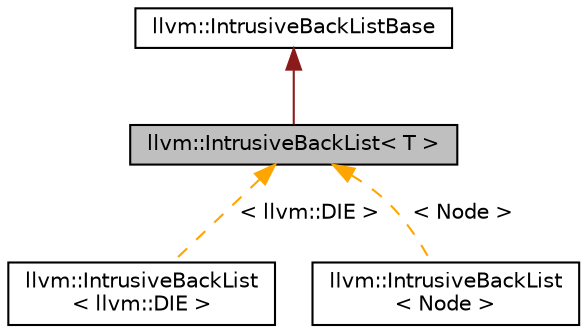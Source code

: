 digraph "llvm::IntrusiveBackList&lt; T &gt;"
{
 // LATEX_PDF_SIZE
  bgcolor="transparent";
  edge [fontname="Helvetica",fontsize="10",labelfontname="Helvetica",labelfontsize="10"];
  node [fontname="Helvetica",fontsize="10",shape="box"];
  Node1 [label="llvm::IntrusiveBackList\< T \>",height=0.2,width=0.4,color="black", fillcolor="grey75", style="filled", fontcolor="black",tooltip=" "];
  Node2 -> Node1 [dir="back",color="firebrick4",fontsize="10",style="solid",fontname="Helvetica"];
  Node2 [label="llvm::IntrusiveBackListBase",height=0.2,width=0.4,color="black",URL="$structllvm_1_1IntrusiveBackListBase.html",tooltip=" "];
  Node1 -> Node3 [dir="back",color="orange",fontsize="10",style="dashed",label=" \< llvm::DIE \>" ,fontname="Helvetica"];
  Node3 [label="llvm::IntrusiveBackList\l\< llvm::DIE \>",height=0.2,width=0.4,color="black",URL="$classllvm_1_1IntrusiveBackList.html",tooltip=" "];
  Node1 -> Node4 [dir="back",color="orange",fontsize="10",style="dashed",label=" \< Node \>" ,fontname="Helvetica"];
  Node4 [label="llvm::IntrusiveBackList\l\< Node \>",height=0.2,width=0.4,color="black",URL="$classllvm_1_1IntrusiveBackList.html",tooltip=" "];
}
